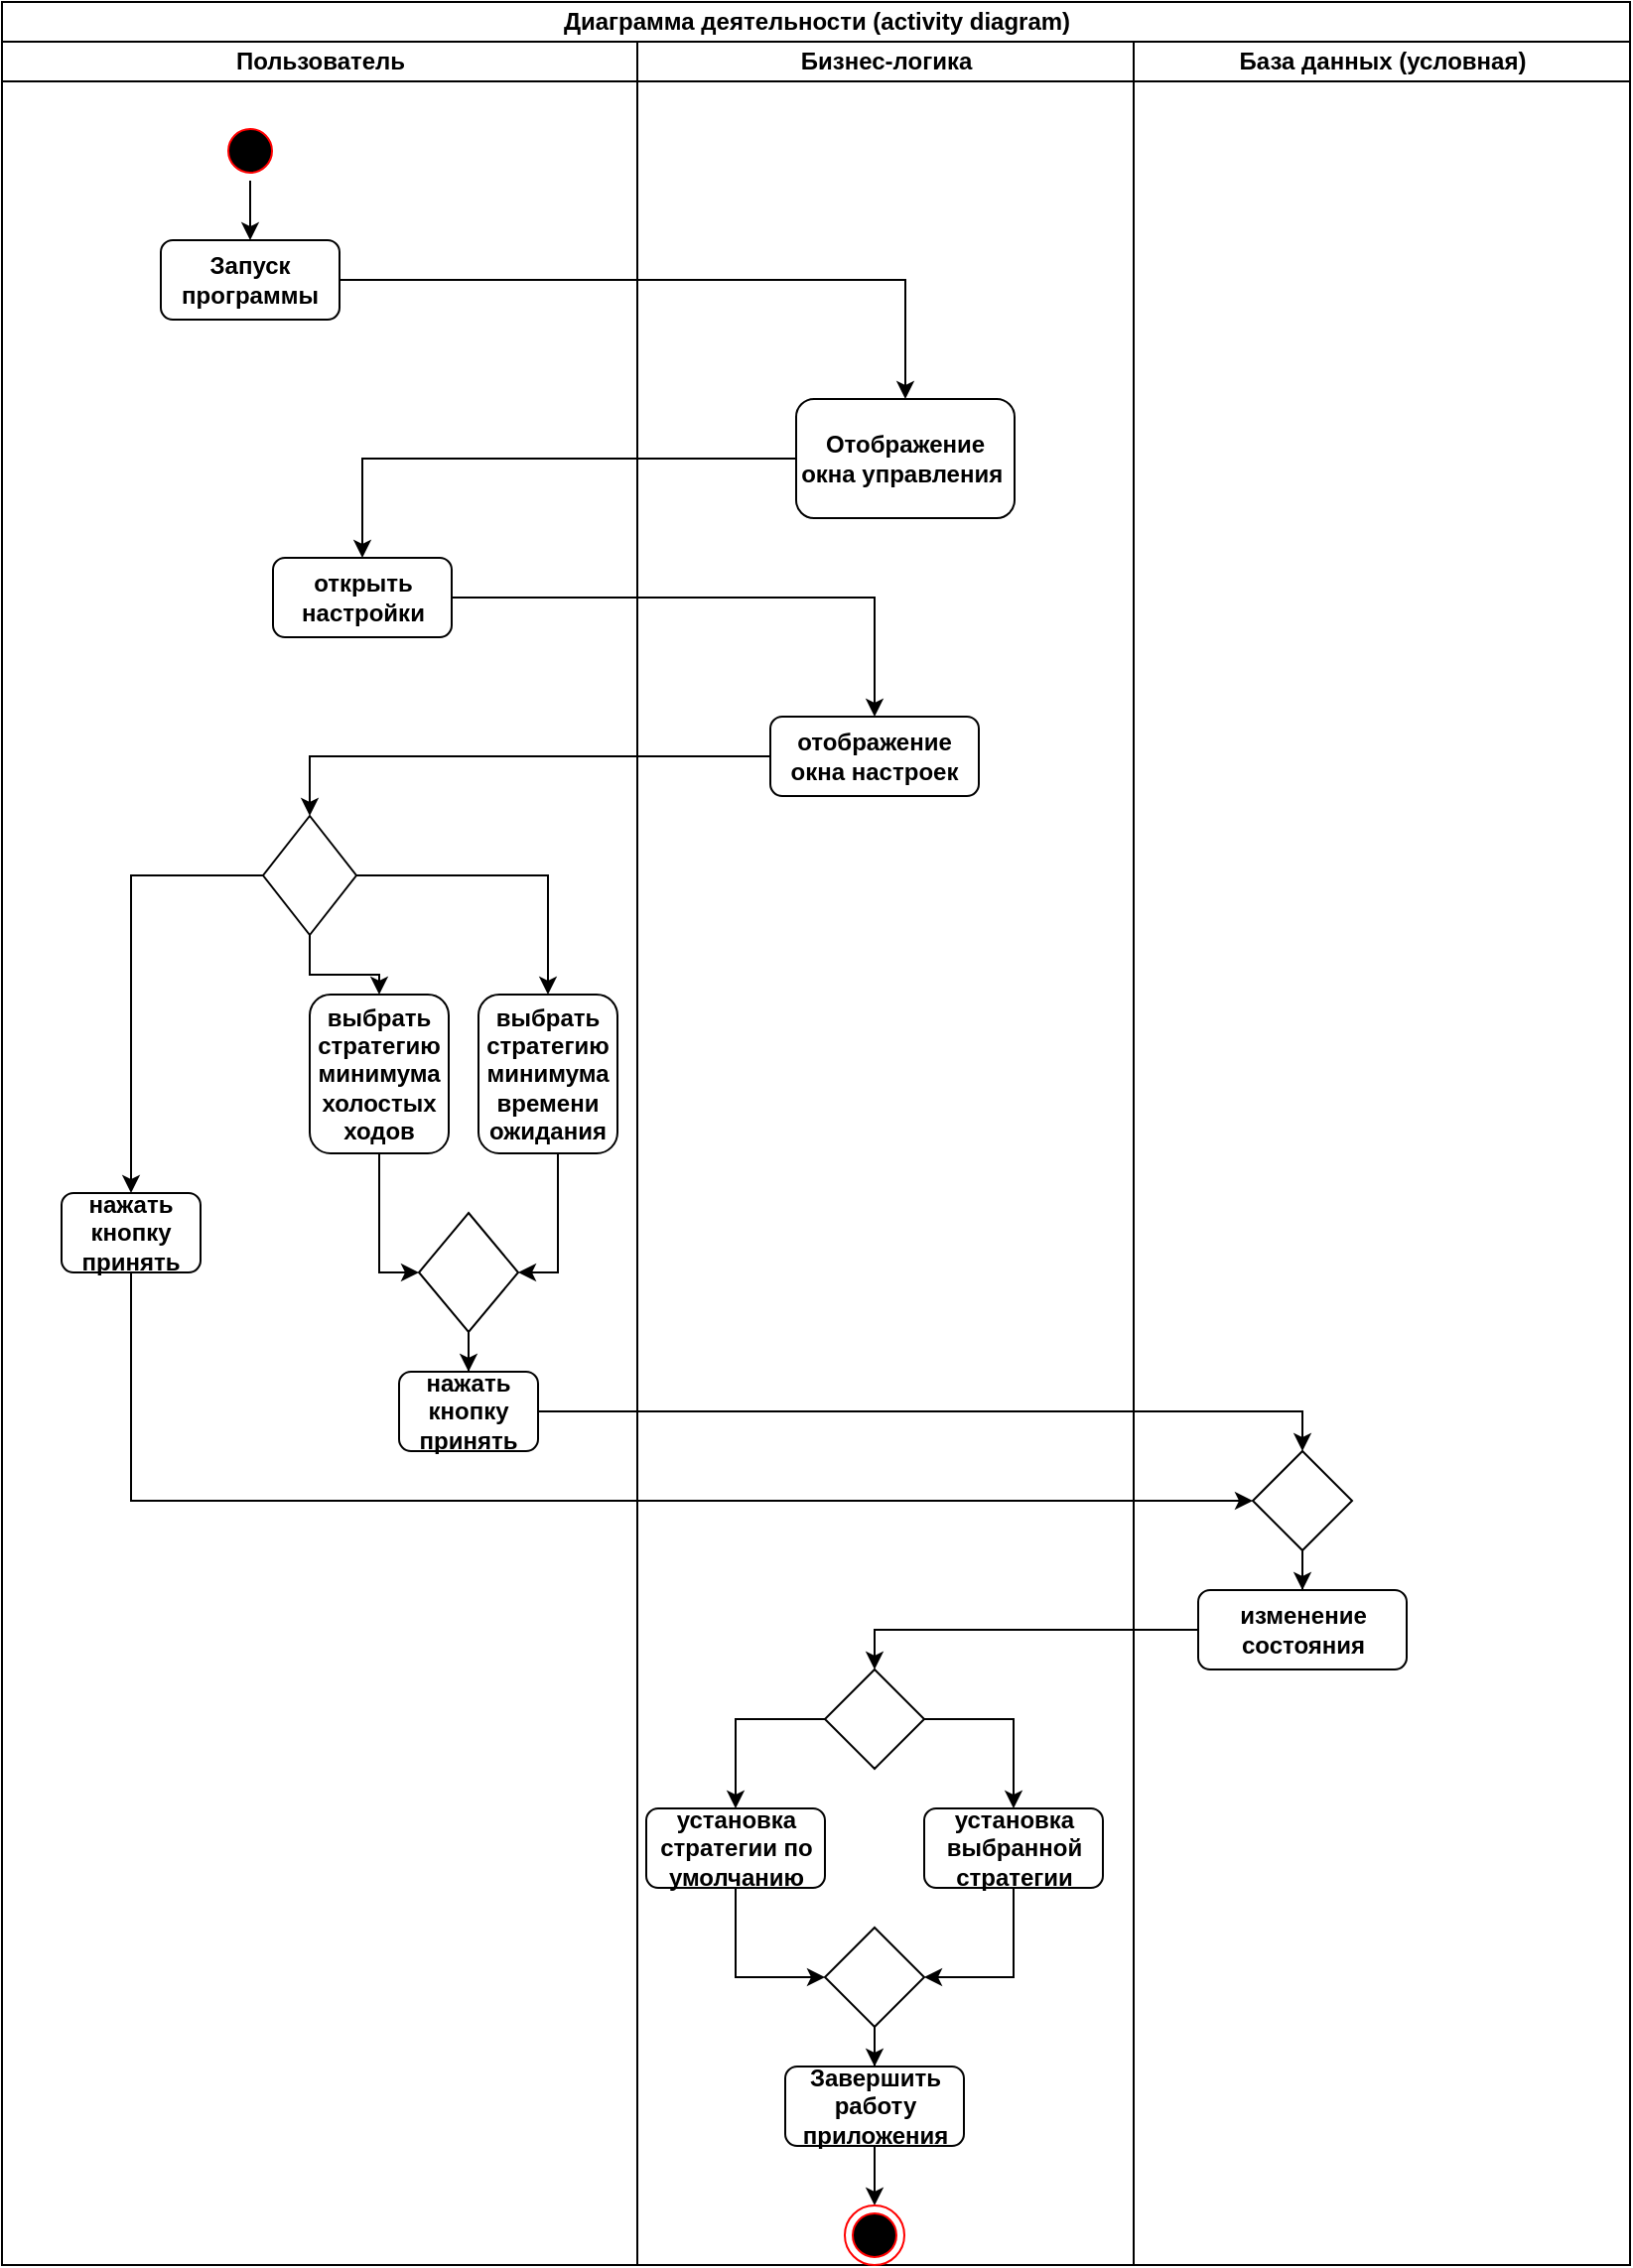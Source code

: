 <mxfile version="12.3.3" type="device" pages="1"><diagram id="g-lSbzx8XKHLL1eZhLI1" name="Page-1"><mxGraphModel dx="1374" dy="698" grid="1" gridSize="10" guides="1" tooltips="1" connect="1" arrows="1" fold="1" page="1" pageScale="1" pageWidth="1920" pageHeight="1200" math="0" shadow="0"><root><mxCell id="0"/><mxCell id="1" parent="0"/><mxCell id="4SXV6lbyYRFHNLvJQAEv-1" value="Диаграмма деятельности (activity diagram)" style="swimlane;html=1;childLayout=stackLayout;resizeParent=1;resizeParentMax=0;startSize=20;" parent="1" vertex="1"><mxGeometry x="520" y="160" width="820" height="1140" as="geometry"/></mxCell><mxCell id="4SXV6lbyYRFHNLvJQAEv-2" value="Пользователь" style="swimlane;html=1;startSize=20;" parent="4SXV6lbyYRFHNLvJQAEv-1" vertex="1"><mxGeometry y="20" width="320" height="1120" as="geometry"/></mxCell><mxCell id="4SXV6lbyYRFHNLvJQAEv-8" style="edgeStyle=orthogonalEdgeStyle;rounded=0;orthogonalLoop=1;jettySize=auto;html=1;entryX=0.5;entryY=0;entryDx=0;entryDy=0;" parent="4SXV6lbyYRFHNLvJQAEv-2" source="4SXV6lbyYRFHNLvJQAEv-5" target="4SXV6lbyYRFHNLvJQAEv-7" edge="1"><mxGeometry relative="1" as="geometry"/></mxCell><mxCell id="4SXV6lbyYRFHNLvJQAEv-5" value="" style="ellipse;html=1;shape=startState;fillColor=#000000;strokeColor=#ff0000;" parent="4SXV6lbyYRFHNLvJQAEv-2" vertex="1"><mxGeometry x="110" y="40" width="30" height="30" as="geometry"/></mxCell><mxCell id="4SXV6lbyYRFHNLvJQAEv-7" value="&lt;b&gt;Запуск программы&lt;/b&gt;" style="rounded=1;whiteSpace=wrap;html=1;" parent="4SXV6lbyYRFHNLvJQAEv-2" vertex="1"><mxGeometry x="80" y="100" width="90" height="40" as="geometry"/></mxCell><mxCell id="4SXV6lbyYRFHNLvJQAEv-17" value="&lt;b&gt;открыть настройки&lt;/b&gt;" style="rounded=1;whiteSpace=wrap;html=1;" parent="4SXV6lbyYRFHNLvJQAEv-2" vertex="1"><mxGeometry x="136.5" y="260" width="90" height="40" as="geometry"/></mxCell><mxCell id="EMWXWzd9TgJuSH9nCpkG-2" style="edgeStyle=orthogonalEdgeStyle;rounded=0;orthogonalLoop=1;jettySize=auto;html=1;entryX=0.5;entryY=0;entryDx=0;entryDy=0;" parent="4SXV6lbyYRFHNLvJQAEv-2" source="b-1MPa04hajET3klrJq5-10" target="b-1MPa04hajET3klrJq5-19" edge="1"><mxGeometry relative="1" as="geometry"/></mxCell><mxCell id="EMWXWzd9TgJuSH9nCpkG-3" style="edgeStyle=orthogonalEdgeStyle;rounded=0;orthogonalLoop=1;jettySize=auto;html=1;entryX=0.5;entryY=0;entryDx=0;entryDy=0;" parent="4SXV6lbyYRFHNLvJQAEv-2" source="b-1MPa04hajET3klrJq5-10" target="b-1MPa04hajET3klrJq5-20" edge="1"><mxGeometry relative="1" as="geometry"/></mxCell><mxCell id="EMWXWzd9TgJuSH9nCpkG-8" style="edgeStyle=orthogonalEdgeStyle;rounded=0;orthogonalLoop=1;jettySize=auto;html=1;entryX=0.5;entryY=0;entryDx=0;entryDy=0;" parent="4SXV6lbyYRFHNLvJQAEv-2" source="b-1MPa04hajET3klrJq5-10" target="b-1MPa04hajET3klrJq5-14" edge="1"><mxGeometry relative="1" as="geometry"/></mxCell><mxCell id="b-1MPa04hajET3klrJq5-10" value="" style="rhombus;whiteSpace=wrap;html=1;" parent="4SXV6lbyYRFHNLvJQAEv-2" vertex="1"><mxGeometry x="131.5" y="390" width="47" height="60" as="geometry"/></mxCell><mxCell id="b-1MPa04hajET3klrJq5-14" value="&lt;b&gt;нажать кнопку принять&lt;/b&gt;" style="rounded=1;whiteSpace=wrap;html=1;" parent="4SXV6lbyYRFHNLvJQAEv-2" vertex="1"><mxGeometry x="30" y="580" width="70" height="40" as="geometry"/></mxCell><mxCell id="b-1MPa04hajET3klrJq5-27" style="edgeStyle=orthogonalEdgeStyle;rounded=0;orthogonalLoop=1;jettySize=auto;html=1;entryX=1;entryY=0.5;entryDx=0;entryDy=0;" parent="4SXV6lbyYRFHNLvJQAEv-2" source="b-1MPa04hajET3klrJq5-20" target="b-1MPa04hajET3klrJq5-25" edge="1"><mxGeometry relative="1" as="geometry"><Array as="points"><mxPoint x="280" y="620"/></Array></mxGeometry></mxCell><mxCell id="b-1MPa04hajET3klrJq5-20" value="&lt;b&gt;выбрать стратегию минимума времени ожидания&lt;/b&gt;" style="rounded=1;whiteSpace=wrap;html=1;" parent="4SXV6lbyYRFHNLvJQAEv-2" vertex="1"><mxGeometry x="240" y="480" width="70" height="80" as="geometry"/></mxCell><mxCell id="b-1MPa04hajET3klrJq5-30" style="edgeStyle=orthogonalEdgeStyle;rounded=0;orthogonalLoop=1;jettySize=auto;html=1;entryX=0;entryY=0.5;entryDx=0;entryDy=0;" parent="4SXV6lbyYRFHNLvJQAEv-2" source="b-1MPa04hajET3klrJq5-19" target="b-1MPa04hajET3klrJq5-25" edge="1"><mxGeometry relative="1" as="geometry"><Array as="points"><mxPoint x="190" y="620"/></Array></mxGeometry></mxCell><mxCell id="b-1MPa04hajET3klrJq5-19" value="&lt;b&gt;выбрать стратегию минимума холостых ходов&lt;/b&gt;" style="rounded=1;whiteSpace=wrap;html=1;" parent="4SXV6lbyYRFHNLvJQAEv-2" vertex="1"><mxGeometry x="155" y="480" width="70" height="80" as="geometry"/></mxCell><mxCell id="b-1MPa04hajET3klrJq5-32" style="edgeStyle=orthogonalEdgeStyle;rounded=0;orthogonalLoop=1;jettySize=auto;html=1;entryX=0.5;entryY=0;entryDx=0;entryDy=0;" parent="4SXV6lbyYRFHNLvJQAEv-2" source="b-1MPa04hajET3klrJq5-25" target="b-1MPa04hajET3klrJq5-31" edge="1"><mxGeometry relative="1" as="geometry"/></mxCell><mxCell id="b-1MPa04hajET3klrJq5-25" value="" style="rhombus;whiteSpace=wrap;html=1;" parent="4SXV6lbyYRFHNLvJQAEv-2" vertex="1"><mxGeometry x="210" y="590" width="50" height="60" as="geometry"/></mxCell><mxCell id="b-1MPa04hajET3klrJq5-31" value="&lt;b&gt;нажать кнопку принять&lt;/b&gt;" style="rounded=1;whiteSpace=wrap;html=1;" parent="4SXV6lbyYRFHNLvJQAEv-2" vertex="1"><mxGeometry x="200" y="670" width="70" height="40" as="geometry"/></mxCell><mxCell id="4SXV6lbyYRFHNLvJQAEv-3" value="Бизнес-логика" style="swimlane;html=1;startSize=20;" parent="4SXV6lbyYRFHNLvJQAEv-1" vertex="1"><mxGeometry x="320" y="20" width="250" height="1120" as="geometry"/></mxCell><mxCell id="4SXV6lbyYRFHNLvJQAEv-15" value="&lt;b&gt;Отображение окна управления&amp;nbsp;&lt;/b&gt;" style="rounded=1;whiteSpace=wrap;html=1;" parent="4SXV6lbyYRFHNLvJQAEv-3" vertex="1"><mxGeometry x="80" y="180" width="110" height="60" as="geometry"/></mxCell><mxCell id="4SXV6lbyYRFHNLvJQAEv-20" value="&lt;b&gt;отображение окна настроек&lt;/b&gt;" style="rounded=1;whiteSpace=wrap;html=1;" parent="4SXV6lbyYRFHNLvJQAEv-3" vertex="1"><mxGeometry x="67" y="340" width="105" height="40" as="geometry"/></mxCell><mxCell id="4SXV6lbyYRFHNLvJQAEv-29" style="edgeStyle=orthogonalEdgeStyle;rounded=0;orthogonalLoop=1;jettySize=auto;html=1;entryX=0.5;entryY=0;entryDx=0;entryDy=0;" parent="4SXV6lbyYRFHNLvJQAEv-3" source="4SXV6lbyYRFHNLvJQAEv-24" target="4SXV6lbyYRFHNLvJQAEv-28" edge="1"><mxGeometry relative="1" as="geometry"/></mxCell><mxCell id="4SXV6lbyYRFHNLvJQAEv-24" value="&lt;b&gt;Завершить работу приложения&lt;/b&gt;" style="rounded=1;whiteSpace=wrap;html=1;" parent="4SXV6lbyYRFHNLvJQAEv-3" vertex="1"><mxGeometry x="74.5" y="1020" width="90" height="40" as="geometry"/></mxCell><mxCell id="4SXV6lbyYRFHNLvJQAEv-28" value="" style="ellipse;html=1;shape=endState;fillColor=#000000;strokeColor=#ff0000;" parent="4SXV6lbyYRFHNLvJQAEv-3" vertex="1"><mxGeometry x="104.5" y="1090" width="30" height="30" as="geometry"/></mxCell><mxCell id="qupsSxfV87RV5udV7bG2-16" style="edgeStyle=orthogonalEdgeStyle;rounded=0;orthogonalLoop=1;jettySize=auto;html=1;entryX=1;entryY=0.5;entryDx=0;entryDy=0;" edge="1" parent="4SXV6lbyYRFHNLvJQAEv-3" source="b-1MPa04hajET3klrJq5-33" target="qupsSxfV87RV5udV7bG2-13"><mxGeometry relative="1" as="geometry"/></mxCell><mxCell id="b-1MPa04hajET3klrJq5-33" value="&lt;b&gt;установка выбранной стратегии&lt;/b&gt;" style="rounded=1;whiteSpace=wrap;html=1;" parent="4SXV6lbyYRFHNLvJQAEv-3" vertex="1"><mxGeometry x="144.5" y="890" width="90" height="40" as="geometry"/></mxCell><mxCell id="qupsSxfV87RV5udV7bG2-17" style="edgeStyle=orthogonalEdgeStyle;rounded=0;orthogonalLoop=1;jettySize=auto;html=1;entryX=0;entryY=0.5;entryDx=0;entryDy=0;" edge="1" parent="4SXV6lbyYRFHNLvJQAEv-3" source="b-1MPa04hajET3klrJq5-34" target="qupsSxfV87RV5udV7bG2-13"><mxGeometry relative="1" as="geometry"/></mxCell><mxCell id="b-1MPa04hajET3klrJq5-34" value="&lt;b&gt;установка стратегии по умолчанию&lt;/b&gt;" style="rounded=1;whiteSpace=wrap;html=1;" parent="4SXV6lbyYRFHNLvJQAEv-3" vertex="1"><mxGeometry x="4.5" y="890" width="90" height="40" as="geometry"/></mxCell><mxCell id="qupsSxfV87RV5udV7bG2-9" style="edgeStyle=orthogonalEdgeStyle;rounded=0;orthogonalLoop=1;jettySize=auto;html=1;entryX=0.5;entryY=0;entryDx=0;entryDy=0;" edge="1" parent="4SXV6lbyYRFHNLvJQAEv-3" source="qupsSxfV87RV5udV7bG2-8" target="b-1MPa04hajET3klrJq5-33"><mxGeometry relative="1" as="geometry"><Array as="points"><mxPoint x="190" y="845"/></Array></mxGeometry></mxCell><mxCell id="qupsSxfV87RV5udV7bG2-10" style="edgeStyle=orthogonalEdgeStyle;rounded=0;orthogonalLoop=1;jettySize=auto;html=1;entryX=0.5;entryY=0;entryDx=0;entryDy=0;" edge="1" parent="4SXV6lbyYRFHNLvJQAEv-3" source="qupsSxfV87RV5udV7bG2-8" target="b-1MPa04hajET3klrJq5-34"><mxGeometry relative="1" as="geometry"><Array as="points"><mxPoint x="50" y="845"/></Array></mxGeometry></mxCell><mxCell id="qupsSxfV87RV5udV7bG2-8" value="" style="rhombus;whiteSpace=wrap;html=1;" vertex="1" parent="4SXV6lbyYRFHNLvJQAEv-3"><mxGeometry x="94.5" y="820" width="50" height="50" as="geometry"/></mxCell><mxCell id="qupsSxfV87RV5udV7bG2-15" style="edgeStyle=orthogonalEdgeStyle;rounded=0;orthogonalLoop=1;jettySize=auto;html=1;entryX=0.5;entryY=0;entryDx=0;entryDy=0;" edge="1" parent="4SXV6lbyYRFHNLvJQAEv-3" source="qupsSxfV87RV5udV7bG2-13" target="4SXV6lbyYRFHNLvJQAEv-24"><mxGeometry relative="1" as="geometry"/></mxCell><mxCell id="qupsSxfV87RV5udV7bG2-13" value="" style="rhombus;whiteSpace=wrap;html=1;" vertex="1" parent="4SXV6lbyYRFHNLvJQAEv-3"><mxGeometry x="94.5" y="950" width="50" height="50" as="geometry"/></mxCell><mxCell id="4SXV6lbyYRFHNLvJQAEv-4" value="База данных (условная)" style="swimlane;html=1;startSize=20;" parent="4SXV6lbyYRFHNLvJQAEv-1" vertex="1"><mxGeometry x="570" y="20" width="250" height="1120" as="geometry"/></mxCell><mxCell id="qupsSxfV87RV5udV7bG2-7" style="edgeStyle=orthogonalEdgeStyle;rounded=0;orthogonalLoop=1;jettySize=auto;html=1;entryX=0.5;entryY=0;entryDx=0;entryDy=0;" edge="1" parent="4SXV6lbyYRFHNLvJQAEv-4" source="EMWXWzd9TgJuSH9nCpkG-14" target="tNFrFbNsydcnF4nlWDn8-5"><mxGeometry relative="1" as="geometry"/></mxCell><mxCell id="EMWXWzd9TgJuSH9nCpkG-14" value="" style="rhombus;whiteSpace=wrap;html=1;" parent="4SXV6lbyYRFHNLvJQAEv-4" vertex="1"><mxGeometry x="60" y="710" width="50" height="50" as="geometry"/></mxCell><mxCell id="tNFrFbNsydcnF4nlWDn8-5" value="&lt;b&gt;изменение состояния&lt;/b&gt;" style="rounded=1;whiteSpace=wrap;html=1;" parent="4SXV6lbyYRFHNLvJQAEv-4" vertex="1"><mxGeometry x="32.5" y="780" width="105" height="40" as="geometry"/></mxCell><mxCell id="4SXV6lbyYRFHNLvJQAEv-21" style="edgeStyle=orthogonalEdgeStyle;rounded=0;orthogonalLoop=1;jettySize=auto;html=1;entryX=0.5;entryY=0;entryDx=0;entryDy=0;" parent="4SXV6lbyYRFHNLvJQAEv-1" source="4SXV6lbyYRFHNLvJQAEv-17" target="4SXV6lbyYRFHNLvJQAEv-20" edge="1"><mxGeometry relative="1" as="geometry"/></mxCell><mxCell id="itQQjxJknd3s8yDi89fr-20" style="edgeStyle=orthogonalEdgeStyle;rounded=0;orthogonalLoop=1;jettySize=auto;html=1;entryX=0.5;entryY=0;entryDx=0;entryDy=0;" parent="4SXV6lbyYRFHNLvJQAEv-1" source="4SXV6lbyYRFHNLvJQAEv-15" target="4SXV6lbyYRFHNLvJQAEv-17" edge="1"><mxGeometry relative="1" as="geometry"><mxPoint x="125" y="290" as="targetPoint"/></mxGeometry></mxCell><mxCell id="b-1MPa04hajET3klrJq5-2" style="edgeStyle=orthogonalEdgeStyle;rounded=0;orthogonalLoop=1;jettySize=auto;html=1;entryX=0.5;entryY=0;entryDx=0;entryDy=0;" parent="4SXV6lbyYRFHNLvJQAEv-1" source="4SXV6lbyYRFHNLvJQAEv-20" target="b-1MPa04hajET3klrJq5-10" edge="1"><mxGeometry relative="1" as="geometry"><mxPoint x="170" y="530" as="targetPoint"/></mxGeometry></mxCell><mxCell id="EMWXWzd9TgJuSH9nCpkG-1" style="edgeStyle=orthogonalEdgeStyle;rounded=0;orthogonalLoop=1;jettySize=auto;html=1;entryX=0.5;entryY=0;entryDx=0;entryDy=0;" parent="4SXV6lbyYRFHNLvJQAEv-1" source="4SXV6lbyYRFHNLvJQAEv-7" target="4SXV6lbyYRFHNLvJQAEv-15" edge="1"><mxGeometry relative="1" as="geometry"/></mxCell><mxCell id="qupsSxfV87RV5udV7bG2-4" style="edgeStyle=orthogonalEdgeStyle;rounded=0;orthogonalLoop=1;jettySize=auto;html=1;entryX=0.5;entryY=0;entryDx=0;entryDy=0;" edge="1" parent="4SXV6lbyYRFHNLvJQAEv-1" source="b-1MPa04hajET3klrJq5-31" target="EMWXWzd9TgJuSH9nCpkG-14"><mxGeometry relative="1" as="geometry"/></mxCell><mxCell id="qupsSxfV87RV5udV7bG2-5" style="edgeStyle=orthogonalEdgeStyle;rounded=0;orthogonalLoop=1;jettySize=auto;html=1;entryX=0;entryY=0.5;entryDx=0;entryDy=0;" edge="1" parent="4SXV6lbyYRFHNLvJQAEv-1" source="b-1MPa04hajET3klrJq5-14" target="EMWXWzd9TgJuSH9nCpkG-14"><mxGeometry relative="1" as="geometry"><Array as="points"><mxPoint x="65" y="755"/></Array></mxGeometry></mxCell><mxCell id="qupsSxfV87RV5udV7bG2-11" style="edgeStyle=orthogonalEdgeStyle;rounded=0;orthogonalLoop=1;jettySize=auto;html=1;entryX=0.5;entryY=0;entryDx=0;entryDy=0;" edge="1" parent="4SXV6lbyYRFHNLvJQAEv-1" source="tNFrFbNsydcnF4nlWDn8-5" target="qupsSxfV87RV5udV7bG2-8"><mxGeometry relative="1" as="geometry"/></mxCell></root></mxGraphModel></diagram></mxfile>
